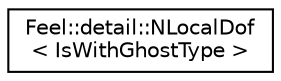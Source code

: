 digraph "Graphical Class Hierarchy"
{
 // LATEX_PDF_SIZE
  edge [fontname="Helvetica",fontsize="10",labelfontname="Helvetica",labelfontsize="10"];
  node [fontname="Helvetica",fontsize="10",shape=record];
  rankdir="LR";
  Node0 [label="Feel::detail::NLocalDof\l\< IsWithGhostType \>",height=0.2,width=0.4,color="black", fillcolor="white", style="filled",URL="$structFeel_1_1detail_1_1NLocalDof.html",tooltip=" "];
}
